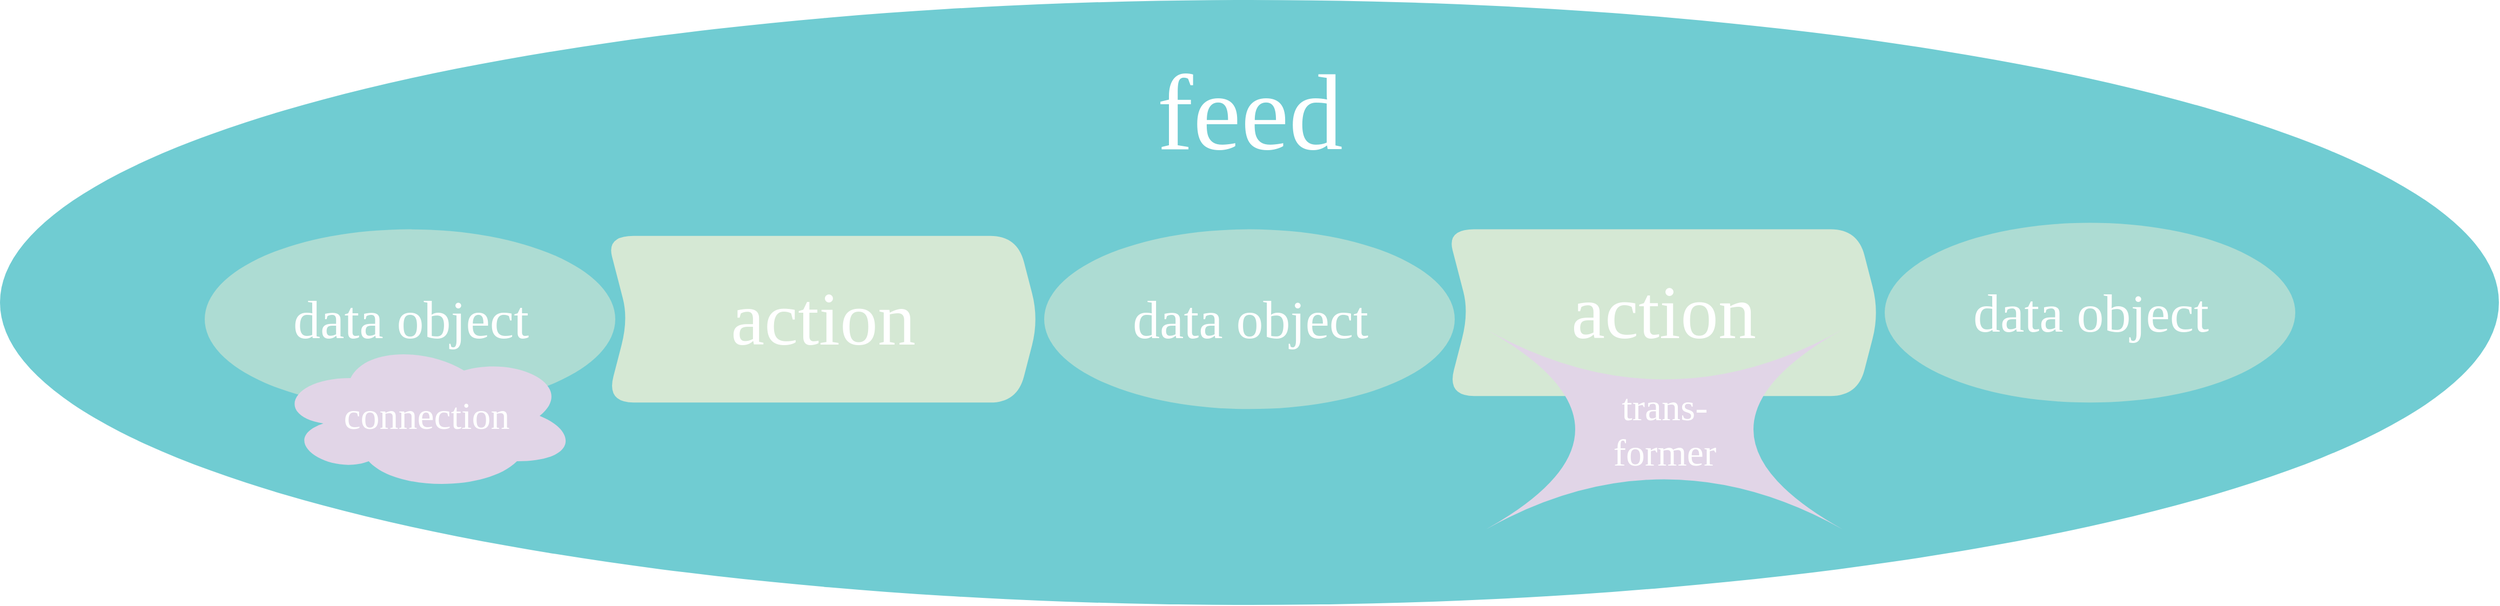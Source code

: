 <mxfile version="12.5.6" type="device"><diagram id="3228e29e-7158-1315-38df-8450db1d8a1d" name="Page-1"><mxGraphModel dx="6351" dy="2317" grid="1" gridSize="10" guides="1" tooltips="1" connect="1" arrows="1" fold="1" page="1" pageScale="1" pageWidth="1169" pageHeight="827" background="#ffffff" math="0" shadow="0"><root><mxCell id="0"/><mxCell id="1" parent="0"/><mxCell id="21532" value="" style="ellipse;fillColor=#12AAB5;opacity=60;strokeColor=none;html=1;fontColor=#000000;labelPosition=center;verticalLabelPosition=middle;align=center;verticalAlign=middle;" parent="1" vertex="1"><mxGeometry x="-2480" y="-680" width="2313" height="560" as="geometry"/></mxCell><mxCell id="8lzrbUf-ONnVbO_oTRDz-21611" value="&lt;font face=&quot;Verdana&quot;&gt;&lt;font style=&quot;font-size: 50px&quot;&gt;data object&lt;/font&gt;&lt;br&gt;&lt;/font&gt;" style="ellipse;fillColor=#d5e8d4;opacity=60;strokeColor=none;html=1;direction=south;fontColor=#FFFFFF;fontSize=20;shadow=0;" parent="1" vertex="1"><mxGeometry x="-2290.5" y="-467.69" width="380" height="166.37" as="geometry"/></mxCell><mxCell id="lR7Q4lpnglhnCXTyImnw-21540" value="&lt;font style=&quot;font-size: 100px&quot; face=&quot;Verdana&quot;&gt;feed&lt;/font&gt;" style="text;html=1;strokeColor=none;fillColor=none;align=center;verticalAlign=middle;whiteSpace=wrap;rounded=0;comic=0;labelBackgroundColor=none;fontSize=25;fontColor=#FFFFFF;" parent="1" vertex="1"><mxGeometry x="-1498.5" y="-586" width="350" height="20" as="geometry"/></mxCell><mxCell id="lR7Q4lpnglhnCXTyImnw-21534" value="&lt;font color=&quot;#ffffff&quot;&gt;&lt;font style=&quot;font-size: 70px&quot;&gt;action&lt;/font&gt;&lt;br&gt;&lt;/font&gt;" style="shape=step;perimeter=stepPerimeter;whiteSpace=wrap;html=1;fixedSize=1;rounded=1;comic=0;labelBackgroundColor=none;strokeColor=none;fontSize=25;fillColor=#d5e8d4;fontFamily=Verdana;arcSize=50;" parent="1" vertex="1"><mxGeometry x="-1918.5" y="-461.67" width="400" height="154.32" as="geometry"/></mxCell><mxCell id="V6NXJw5c1ZhFXVkMS1Mb-21533" value="&lt;font face=&quot;Verdana&quot; style=&quot;font-size: 35px&quot; color=&quot;#ffffff&quot;&gt;connection&lt;/font&gt;" style="ellipse;shape=cloud;whiteSpace=wrap;html=1;strokeColor=none;fillColor=#e1d5e7;" parent="1" vertex="1"><mxGeometry x="-2225.5" y="-365" width="280" height="140" as="geometry"/></mxCell><mxCell id="rs3QUBCes06c28-hgQSD-21535" value="&lt;font face=&quot;Verdana&quot;&gt;&lt;font style=&quot;font-size: 50px&quot;&gt;data object&lt;/font&gt;&lt;br&gt;&lt;/font&gt;" style="ellipse;fillColor=#d5e8d4;opacity=60;strokeColor=none;html=1;direction=south;fontColor=#FFFFFF;fontSize=20;shadow=0;" vertex="1" parent="1"><mxGeometry x="-1513.5" y="-467.7" width="380" height="166.37" as="geometry"/></mxCell><mxCell id="rs3QUBCes06c28-hgQSD-21536" value="&lt;font face=&quot;Verdana&quot;&gt;&lt;font style=&quot;font-size: 50px&quot;&gt;data object&lt;/font&gt;&lt;br&gt;&lt;/font&gt;" style="ellipse;fillColor=#d5e8d4;opacity=60;strokeColor=none;html=1;direction=south;fontColor=#FFFFFF;fontSize=20;shadow=0;" vertex="1" parent="1"><mxGeometry x="-735.5" y="-473.72" width="380" height="166.37" as="geometry"/></mxCell><mxCell id="rs3QUBCes06c28-hgQSD-21537" value="&lt;font color=&quot;#ffffff&quot;&gt;&lt;font style=&quot;font-size: 70px&quot;&gt;action&lt;/font&gt;&lt;br&gt;&lt;/font&gt;" style="shape=step;perimeter=stepPerimeter;whiteSpace=wrap;html=1;fixedSize=1;rounded=1;comic=0;labelBackgroundColor=none;strokeColor=none;fontSize=25;fillColor=#d5e8d4;fontFamily=Verdana;arcSize=50;" vertex="1" parent="1"><mxGeometry x="-1140.5" y="-467.7" width="400" height="154.32" as="geometry"/></mxCell><mxCell id="D3Ev0nsp2nef0T3ZMWCu-21534" value="&lt;font style=&quot;font-size: 35px&quot; color=&quot;#ffffff&quot;&gt;trans-&lt;br&gt;former&lt;/font&gt;" style="shape=switch;whiteSpace=wrap;html=1;rounded=1;shadow=0;comic=0;labelBackgroundColor=none;strokeColor=none;fillColor=#e1d5e7;fontFamily=Verdana;fontSize=25;rotation=0;" parent="1" vertex="1"><mxGeometry x="-1104.5" y="-375" width="330" height="185" as="geometry"/></mxCell></root></mxGraphModel></diagram></mxfile>
